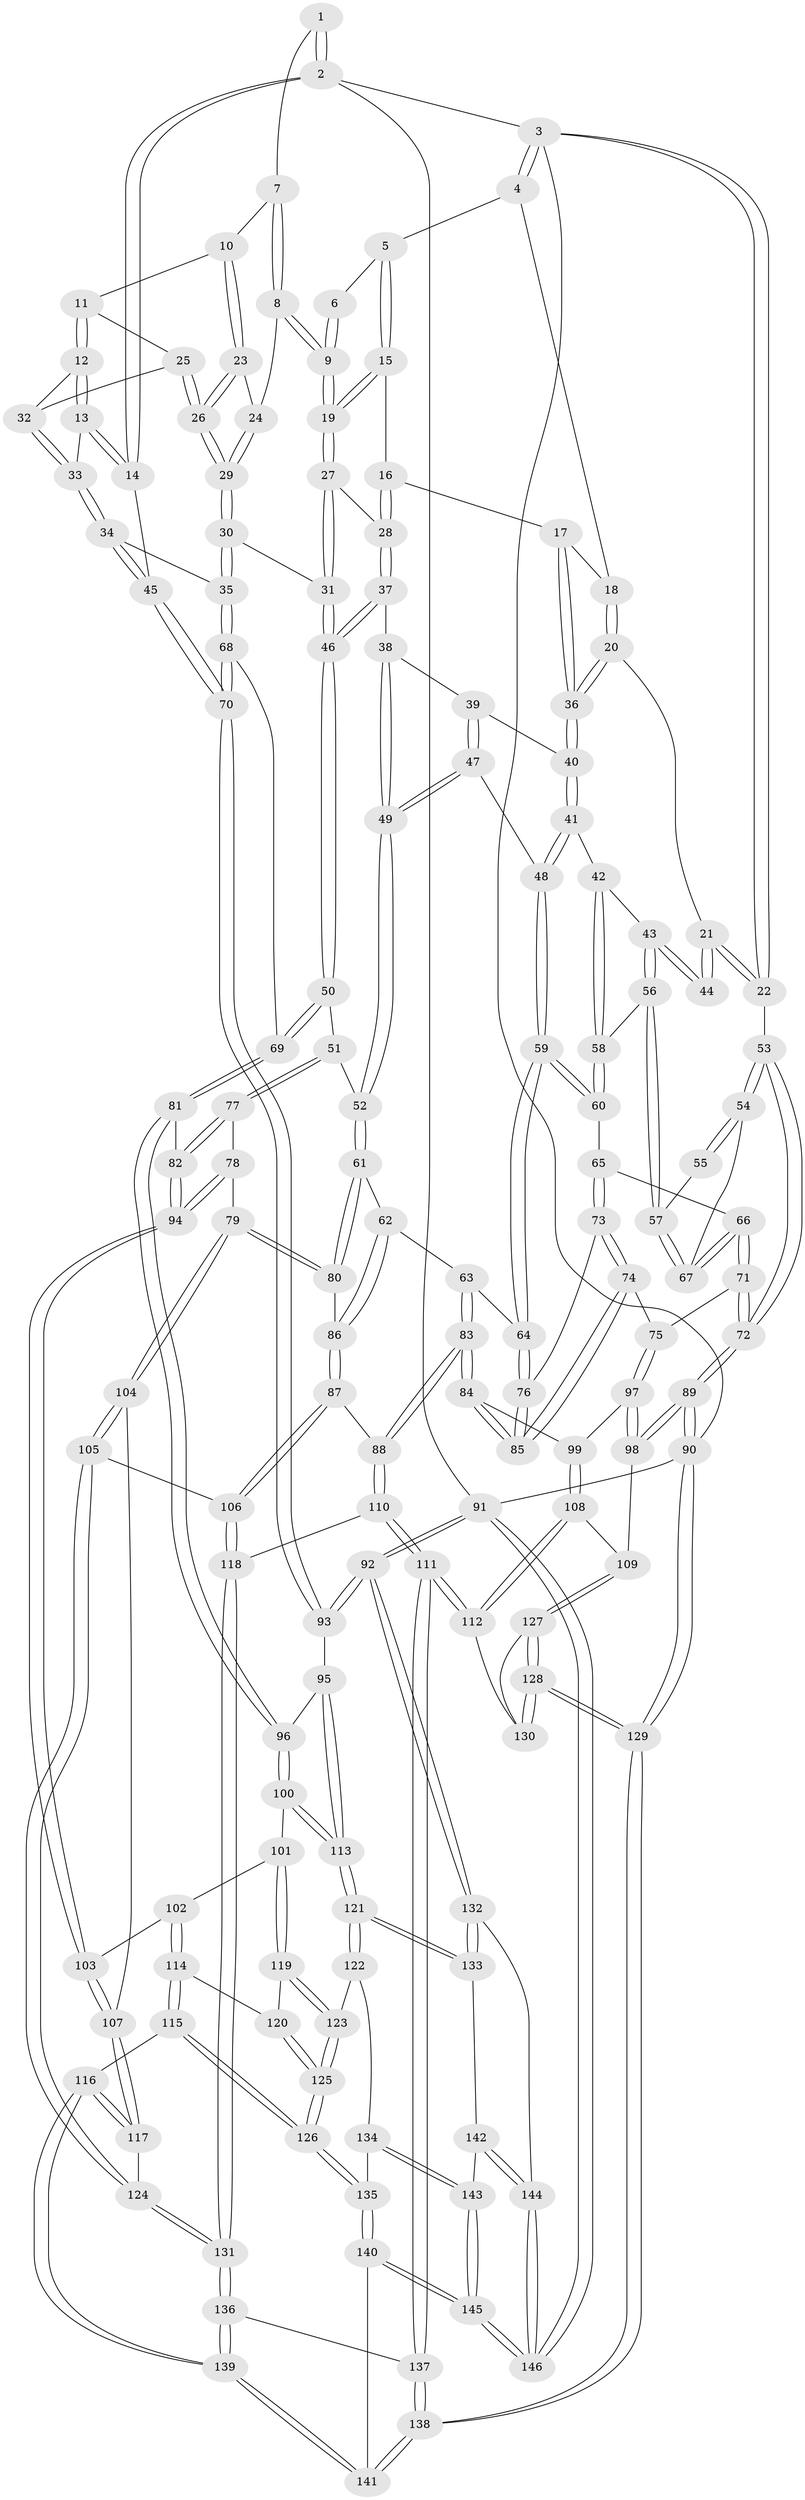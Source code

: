 // coarse degree distribution, {3: 0.22727272727272727, 4: 0.4090909090909091, 2: 0.11363636363636363, 5: 0.20454545454545456, 7: 0.022727272727272728, 6: 0.022727272727272728}
// Generated by graph-tools (version 1.1) at 2025/38/03/04/25 23:38:37]
// undirected, 146 vertices, 362 edges
graph export_dot {
  node [color=gray90,style=filled];
  1 [pos="+0.7992106575851986+0"];
  2 [pos="+1+0"];
  3 [pos="+0+0"];
  4 [pos="+0.14847724649578475+0"];
  5 [pos="+0.4931671163021017+0"];
  6 [pos="+0.7092627651961078+0"];
  7 [pos="+0.8008985405247965+0"];
  8 [pos="+0.6891325048826149+0.08848461131891489"];
  9 [pos="+0.6444897588036068+0.10018606732671785"];
  10 [pos="+0.83665962966373+0.010644131466106247"];
  11 [pos="+0.9296829649905565+0.07473366077147031"];
  12 [pos="+0.9737471045162742+0.09973798972150072"];
  13 [pos="+1+0.12536473103151263"];
  14 [pos="+1+0.11068293750235532"];
  15 [pos="+0.48618047501961975+0"];
  16 [pos="+0.47733715304884156+0"];
  17 [pos="+0.37407157003748615+0.08896746064189436"];
  18 [pos="+0.18735182551110746+0"];
  19 [pos="+0.6378286635245264+0.10392977700133968"];
  20 [pos="+0.18924668652908339+0.11142115944230128"];
  21 [pos="+0.18345289031816817+0.11804187486434246"];
  22 [pos="+0+0.1072817240255073"];
  23 [pos="+0.8125284970679694+0.07103918532451185"];
  24 [pos="+0.7196867717924031+0.0971221983744477"];
  25 [pos="+0.8613105525300968+0.1376357418832996"];
  26 [pos="+0.8207758147162953+0.12143972011249522"];
  27 [pos="+0.6294955479540472+0.14967775235851855"];
  28 [pos="+0.5154046715414942+0.19617392302745937"];
  29 [pos="+0.7653018565455123+0.2519080363627471"];
  30 [pos="+0.7591289621901712+0.28456656373052935"];
  31 [pos="+0.7285792430835314+0.28697837212030686"];
  32 [pos="+0.8636633380605531+0.13897380989020702"];
  33 [pos="+0.9140563421438804+0.19641958882450763"];
  34 [pos="+0.8525502792283685+0.28899176077624655"];
  35 [pos="+0.8111031895638594+0.31080412491944776"];
  36 [pos="+0.3423983102722416+0.14222855570489573"];
  37 [pos="+0.5150428157370573+0.19685455497420645"];
  38 [pos="+0.48752980265762846+0.21659898540325528"];
  39 [pos="+0.4162674577627131+0.21296936184532572"];
  40 [pos="+0.36009353972652197+0.18866991905955263"];
  41 [pos="+0.30261238254405315+0.2800832133163626"];
  42 [pos="+0.27557728679886706+0.2862708794225713"];
  43 [pos="+0.21783696699003136+0.2716652382616814"];
  44 [pos="+0.16788665449251172+0.2160583961294643"];
  45 [pos="+1+0.30860265644939266"];
  46 [pos="+0.6599175831807+0.3291847482127835"];
  47 [pos="+0.40756071351384165+0.34000111195848254"];
  48 [pos="+0.3475936564680056+0.3311952948695036"];
  49 [pos="+0.5035487428453274+0.40990634546224614"];
  50 [pos="+0.6430948480231794+0.34953723365776784"];
  51 [pos="+0.5843774828960663+0.4148626606233794"];
  52 [pos="+0.5036251769036061+0.4100360157773241"];
  53 [pos="+0+0.2724348938709731"];
  54 [pos="+0+0.2937007950859316"];
  55 [pos="+0.13854559246818052+0.23229168408534007"];
  56 [pos="+0.17351597144276165+0.36115621579010654"];
  57 [pos="+0.11852237568268749+0.40534938659128933"];
  58 [pos="+0.25829817802210553+0.37769593341101393"];
  59 [pos="+0.30448712075492745+0.4564393687469819"];
  60 [pos="+0.28610961830133214+0.44386101618768364"];
  61 [pos="+0.45206170730683476+0.46293033369068975"];
  62 [pos="+0.3285959225136409+0.47903890338302857"];
  63 [pos="+0.32231016531292267+0.47587908509457666"];
  64 [pos="+0.3129643931641451+0.46977083895199745"];
  65 [pos="+0.12251215592751181+0.4331392108577812"];
  66 [pos="+0.12207263745206502+0.43245681726513435"];
  67 [pos="+0.11353972920692454+0.4115176746993185"];
  68 [pos="+0.855555549804812+0.43183420404831796"];
  69 [pos="+0.8130612867688237+0.5228747455900945"];
  70 [pos="+1+0.45853478171726486"];
  71 [pos="+0+0.5343622373819437"];
  72 [pos="+0+0.5008062000294133"];
  73 [pos="+0.12521196116408972+0.4553596909600907"];
  74 [pos="+0.08089379621812853+0.5637463031059883"];
  75 [pos="+0.0654004918581689+0.5757402646292892"];
  76 [pos="+0.2030820046321888+0.5405055050781264"];
  77 [pos="+0.6141797638857391+0.4679823089240934"];
  78 [pos="+0.5955272402022777+0.572688550174328"];
  79 [pos="+0.47211666420292386+0.6146465518635018"];
  80 [pos="+0.4677746148597868+0.6102613055454748"];
  81 [pos="+0.8083011247937115+0.5342142312103456"];
  82 [pos="+0.7714898481953076+0.5365216640816108"];
  83 [pos="+0.21963660510592134+0.635965480397019"];
  84 [pos="+0.21652478747153134+0.6344853260623194"];
  85 [pos="+0.19860704956203815+0.5938141066618337"];
  86 [pos="+0.3384545233479869+0.6212453232890811"];
  87 [pos="+0.29051754362497756+0.6769855104151421"];
  88 [pos="+0.28583543849163784+0.678577498125165"];
  89 [pos="+0+0.7584882533995533"];
  90 [pos="+0+1"];
  91 [pos="+1+1"];
  92 [pos="+1+0.8903626545613911"];
  93 [pos="+1+0.5426543503381233"];
  94 [pos="+0.6479643577731891+0.6544308511608281"];
  95 [pos="+1+0.6063618961612426"];
  96 [pos="+0.857865816751491+0.6228047005420932"];
  97 [pos="+0.06585373887496855+0.6316911672679763"];
  98 [pos="+0.03577571563779748+0.7094256392325262"];
  99 [pos="+0.20298405545097425+0.641053441220814"];
  100 [pos="+0.8565232851071175+0.6279458309867605"];
  101 [pos="+0.7821037737908193+0.7130026040480809"];
  102 [pos="+0.6589879219861337+0.6922470100157408"];
  103 [pos="+0.6469070991436373+0.6807393231183603"];
  104 [pos="+0.49215039381736636+0.6967811206153217"];
  105 [pos="+0.4439437302030306+0.7336326969530681"];
  106 [pos="+0.42012311770011557+0.7479616149575633"];
  107 [pos="+0.5409776075065601+0.7190675977433766"];
  108 [pos="+0.10781352516823062+0.7329961740373054"];
  109 [pos="+0.07627445028871092+0.7344766060283943"];
  110 [pos="+0.24682824865063005+0.7965243560984634"];
  111 [pos="+0.24351861869382235+0.8041888354971842"];
  112 [pos="+0.23521789952832478+0.8037488517629477"];
  113 [pos="+0.9434844824455539+0.7915761465848496"];
  114 [pos="+0.661567531923359+0.7428276004198389"];
  115 [pos="+0.6353811903408917+0.8452836157544675"];
  116 [pos="+0.5727927195781458+0.8436314681181296"];
  117 [pos="+0.5592307844210306+0.82923410066744"];
  118 [pos="+0.4152496398287013+0.7709170861006464"];
  119 [pos="+0.7848856564403512+0.7392943124936314"];
  120 [pos="+0.7147034422582564+0.7883517779048546"];
  121 [pos="+0.952307777826265+0.8233612071108303"];
  122 [pos="+0.8266634456469321+0.8096677312978029"];
  123 [pos="+0.796675059525363+0.7705053884813747"];
  124 [pos="+0.5085920593021662+0.8332461168943573"];
  125 [pos="+0.707483870550307+0.84576207829989"];
  126 [pos="+0.689571027766778+0.8811803067470279"];
  127 [pos="+0.08405064422626131+0.8236390761612269"];
  128 [pos="+0.04551734994660033+0.9581718369448897"];
  129 [pos="+0+1"];
  130 [pos="+0.20039143869605866+0.8206092093753958"];
  131 [pos="+0.4085614515139386+0.8596062470640767"];
  132 [pos="+1+0.8755021869854891"];
  133 [pos="+0.9599829200558656+0.8303660878173837"];
  134 [pos="+0.789895786395421+0.8737426409062842"];
  135 [pos="+0.6969505149358821+0.8933630983415621"];
  136 [pos="+0.3901317210795119+0.8905718826217432"];
  137 [pos="+0.2909817114401529+0.8938727747303542"];
  138 [pos="+0.0066133488442184675+1"];
  139 [pos="+0.5042747962047939+1"];
  140 [pos="+0.6764019388291803+1"];
  141 [pos="+0.5562975080209976+1"];
  142 [pos="+0.8956334858066234+0.9162716876630183"];
  143 [pos="+0.8435168040722182+0.9364311712049594"];
  144 [pos="+0.9275463534299734+0.98765930401427"];
  145 [pos="+0.69786219712686+1"];
  146 [pos="+0.8503126957600058+1"];
  1 -- 2;
  1 -- 2;
  1 -- 7;
  2 -- 3;
  2 -- 14;
  2 -- 14;
  2 -- 91;
  3 -- 4;
  3 -- 4;
  3 -- 22;
  3 -- 22;
  3 -- 90;
  4 -- 5;
  4 -- 18;
  5 -- 6;
  5 -- 15;
  5 -- 15;
  6 -- 9;
  6 -- 9;
  7 -- 8;
  7 -- 8;
  7 -- 10;
  8 -- 9;
  8 -- 9;
  8 -- 24;
  9 -- 19;
  9 -- 19;
  10 -- 11;
  10 -- 23;
  10 -- 23;
  11 -- 12;
  11 -- 12;
  11 -- 25;
  12 -- 13;
  12 -- 13;
  12 -- 32;
  13 -- 14;
  13 -- 14;
  13 -- 33;
  14 -- 45;
  15 -- 16;
  15 -- 19;
  15 -- 19;
  16 -- 17;
  16 -- 28;
  16 -- 28;
  17 -- 18;
  17 -- 36;
  17 -- 36;
  18 -- 20;
  18 -- 20;
  19 -- 27;
  19 -- 27;
  20 -- 21;
  20 -- 36;
  20 -- 36;
  21 -- 22;
  21 -- 22;
  21 -- 44;
  21 -- 44;
  22 -- 53;
  23 -- 24;
  23 -- 26;
  23 -- 26;
  24 -- 29;
  24 -- 29;
  25 -- 26;
  25 -- 26;
  25 -- 32;
  26 -- 29;
  26 -- 29;
  27 -- 28;
  27 -- 31;
  27 -- 31;
  28 -- 37;
  28 -- 37;
  29 -- 30;
  29 -- 30;
  30 -- 31;
  30 -- 35;
  30 -- 35;
  31 -- 46;
  31 -- 46;
  32 -- 33;
  32 -- 33;
  33 -- 34;
  33 -- 34;
  34 -- 35;
  34 -- 45;
  34 -- 45;
  35 -- 68;
  35 -- 68;
  36 -- 40;
  36 -- 40;
  37 -- 38;
  37 -- 46;
  37 -- 46;
  38 -- 39;
  38 -- 49;
  38 -- 49;
  39 -- 40;
  39 -- 47;
  39 -- 47;
  40 -- 41;
  40 -- 41;
  41 -- 42;
  41 -- 48;
  41 -- 48;
  42 -- 43;
  42 -- 58;
  42 -- 58;
  43 -- 44;
  43 -- 44;
  43 -- 56;
  43 -- 56;
  45 -- 70;
  45 -- 70;
  46 -- 50;
  46 -- 50;
  47 -- 48;
  47 -- 49;
  47 -- 49;
  48 -- 59;
  48 -- 59;
  49 -- 52;
  49 -- 52;
  50 -- 51;
  50 -- 69;
  50 -- 69;
  51 -- 52;
  51 -- 77;
  51 -- 77;
  52 -- 61;
  52 -- 61;
  53 -- 54;
  53 -- 54;
  53 -- 72;
  53 -- 72;
  54 -- 55;
  54 -- 55;
  54 -- 67;
  55 -- 57;
  56 -- 57;
  56 -- 57;
  56 -- 58;
  57 -- 67;
  57 -- 67;
  58 -- 60;
  58 -- 60;
  59 -- 60;
  59 -- 60;
  59 -- 64;
  59 -- 64;
  60 -- 65;
  61 -- 62;
  61 -- 80;
  61 -- 80;
  62 -- 63;
  62 -- 86;
  62 -- 86;
  63 -- 64;
  63 -- 83;
  63 -- 83;
  64 -- 76;
  64 -- 76;
  65 -- 66;
  65 -- 73;
  65 -- 73;
  66 -- 67;
  66 -- 67;
  66 -- 71;
  66 -- 71;
  68 -- 69;
  68 -- 70;
  68 -- 70;
  69 -- 81;
  69 -- 81;
  70 -- 93;
  70 -- 93;
  71 -- 72;
  71 -- 72;
  71 -- 75;
  72 -- 89;
  72 -- 89;
  73 -- 74;
  73 -- 74;
  73 -- 76;
  74 -- 75;
  74 -- 85;
  74 -- 85;
  75 -- 97;
  75 -- 97;
  76 -- 85;
  76 -- 85;
  77 -- 78;
  77 -- 82;
  77 -- 82;
  78 -- 79;
  78 -- 94;
  78 -- 94;
  79 -- 80;
  79 -- 80;
  79 -- 104;
  79 -- 104;
  80 -- 86;
  81 -- 82;
  81 -- 96;
  81 -- 96;
  82 -- 94;
  82 -- 94;
  83 -- 84;
  83 -- 84;
  83 -- 88;
  83 -- 88;
  84 -- 85;
  84 -- 85;
  84 -- 99;
  86 -- 87;
  86 -- 87;
  87 -- 88;
  87 -- 106;
  87 -- 106;
  88 -- 110;
  88 -- 110;
  89 -- 90;
  89 -- 90;
  89 -- 98;
  89 -- 98;
  90 -- 129;
  90 -- 129;
  90 -- 91;
  91 -- 92;
  91 -- 92;
  91 -- 146;
  91 -- 146;
  92 -- 93;
  92 -- 93;
  92 -- 132;
  92 -- 132;
  93 -- 95;
  94 -- 103;
  94 -- 103;
  95 -- 96;
  95 -- 113;
  95 -- 113;
  96 -- 100;
  96 -- 100;
  97 -- 98;
  97 -- 98;
  97 -- 99;
  98 -- 109;
  99 -- 108;
  99 -- 108;
  100 -- 101;
  100 -- 113;
  100 -- 113;
  101 -- 102;
  101 -- 119;
  101 -- 119;
  102 -- 103;
  102 -- 114;
  102 -- 114;
  103 -- 107;
  103 -- 107;
  104 -- 105;
  104 -- 105;
  104 -- 107;
  105 -- 106;
  105 -- 124;
  105 -- 124;
  106 -- 118;
  106 -- 118;
  107 -- 117;
  107 -- 117;
  108 -- 109;
  108 -- 112;
  108 -- 112;
  109 -- 127;
  109 -- 127;
  110 -- 111;
  110 -- 111;
  110 -- 118;
  111 -- 112;
  111 -- 112;
  111 -- 137;
  111 -- 137;
  112 -- 130;
  113 -- 121;
  113 -- 121;
  114 -- 115;
  114 -- 115;
  114 -- 120;
  115 -- 116;
  115 -- 126;
  115 -- 126;
  116 -- 117;
  116 -- 117;
  116 -- 139;
  116 -- 139;
  117 -- 124;
  118 -- 131;
  118 -- 131;
  119 -- 120;
  119 -- 123;
  119 -- 123;
  120 -- 125;
  120 -- 125;
  121 -- 122;
  121 -- 122;
  121 -- 133;
  121 -- 133;
  122 -- 123;
  122 -- 134;
  123 -- 125;
  123 -- 125;
  124 -- 131;
  124 -- 131;
  125 -- 126;
  125 -- 126;
  126 -- 135;
  126 -- 135;
  127 -- 128;
  127 -- 128;
  127 -- 130;
  128 -- 129;
  128 -- 129;
  128 -- 130;
  128 -- 130;
  129 -- 138;
  129 -- 138;
  131 -- 136;
  131 -- 136;
  132 -- 133;
  132 -- 133;
  132 -- 144;
  133 -- 142;
  134 -- 135;
  134 -- 143;
  134 -- 143;
  135 -- 140;
  135 -- 140;
  136 -- 137;
  136 -- 139;
  136 -- 139;
  137 -- 138;
  137 -- 138;
  138 -- 141;
  138 -- 141;
  139 -- 141;
  139 -- 141;
  140 -- 141;
  140 -- 145;
  140 -- 145;
  142 -- 143;
  142 -- 144;
  142 -- 144;
  143 -- 145;
  143 -- 145;
  144 -- 146;
  144 -- 146;
  145 -- 146;
  145 -- 146;
}
